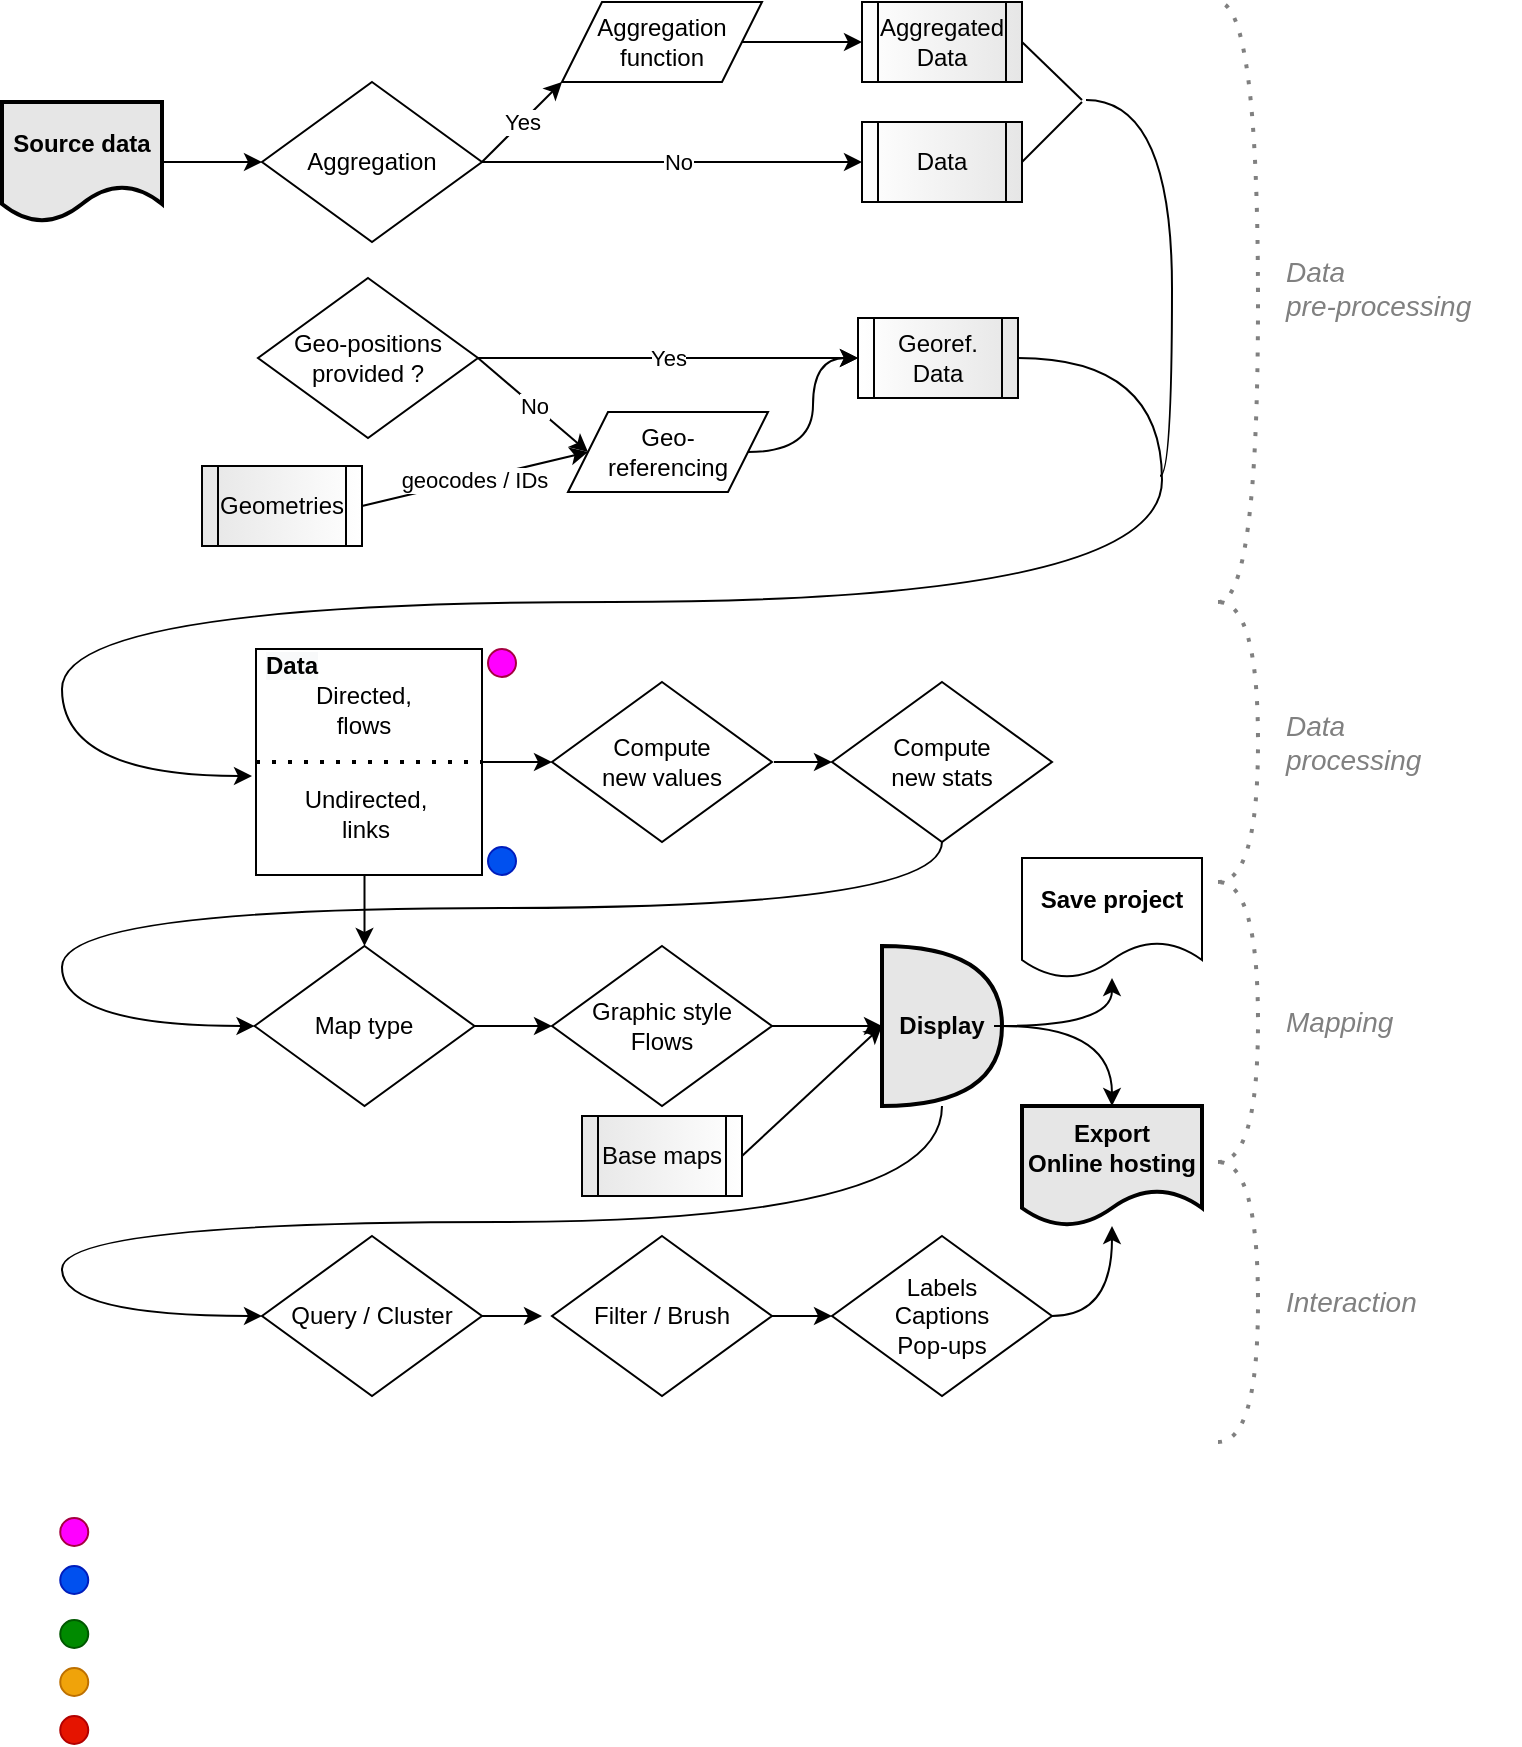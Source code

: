 <mxfile version="14.5.10" type="github">
  <diagram id="x_EGCtdsNAIoLuTjenAh" name="Page-1">
    <mxGraphModel dx="941" dy="605" grid="0" gridSize="10" guides="1" tooltips="1" connect="1" arrows="1" fold="1" page="1" pageScale="1" pageWidth="827" pageHeight="1169" math="0" shadow="0">
      <root>
        <mxCell id="0" />
        <mxCell id="FpdOjQ_UmzUaRlVC9WjG-2" value="Formes" style="" parent="0" />
        <mxCell id="WmJDCKHygcUtH_FTsqzf-33" value="" style="whiteSpace=wrap;html=1;aspect=fixed;strokeWidth=1;" vertex="1" parent="FpdOjQ_UmzUaRlVC9WjG-2">
          <mxGeometry x="147" y="343.5" width="113" height="113" as="geometry" />
        </mxCell>
        <mxCell id="FpdOjQ_UmzUaRlVC9WjG-3" value="Source data" style="shape=document;whiteSpace=wrap;html=1;boundedLbl=1;sketch=0;fillColor=#E6E6E6;fontStyle=1;strokeWidth=2;" parent="FpdOjQ_UmzUaRlVC9WjG-2" vertex="1">
          <mxGeometry x="20" y="70" width="80" height="60" as="geometry" />
        </mxCell>
        <mxCell id="FpdOjQ_UmzUaRlVC9WjG-4" value="Geo-positions provided ?" style="rhombus;whiteSpace=wrap;html=1;sketch=0;" parent="FpdOjQ_UmzUaRlVC9WjG-2" vertex="1">
          <mxGeometry x="148" y="158" width="110" height="80" as="geometry" />
        </mxCell>
        <mxCell id="FpdOjQ_UmzUaRlVC9WjG-5" value="Aggregation" style="rhombus;whiteSpace=wrap;html=1;sketch=0;" parent="FpdOjQ_UmzUaRlVC9WjG-2" vertex="1">
          <mxGeometry x="150" y="60" width="110" height="80" as="geometry" />
        </mxCell>
        <mxCell id="FpdOjQ_UmzUaRlVC9WjG-6" value="" style="endArrow=classic;html=1;entryX=0;entryY=0.5;entryDx=0;entryDy=0;" parent="FpdOjQ_UmzUaRlVC9WjG-2" source="FpdOjQ_UmzUaRlVC9WjG-3" target="FpdOjQ_UmzUaRlVC9WjG-5" edge="1">
          <mxGeometry width="50" height="50" relative="1" as="geometry">
            <mxPoint x="180" y="260" as="sourcePoint" />
            <mxPoint x="230" y="210" as="targetPoint" />
          </mxGeometry>
        </mxCell>
        <mxCell id="FpdOjQ_UmzUaRlVC9WjG-7" value="Aggregation function" style="shape=parallelogram;perimeter=parallelogramPerimeter;whiteSpace=wrap;html=1;fixedSize=1;sketch=0;" parent="FpdOjQ_UmzUaRlVC9WjG-2" vertex="1">
          <mxGeometry x="300" y="20" width="100" height="40" as="geometry" />
        </mxCell>
        <mxCell id="FpdOjQ_UmzUaRlVC9WjG-8" value="Yes" style="endArrow=classic;html=1;exitX=1;exitY=0.5;exitDx=0;exitDy=0;entryX=0;entryY=1;entryDx=0;entryDy=0;" parent="FpdOjQ_UmzUaRlVC9WjG-2" source="FpdOjQ_UmzUaRlVC9WjG-5" target="FpdOjQ_UmzUaRlVC9WjG-7" edge="1">
          <mxGeometry width="50" height="50" relative="1" as="geometry">
            <mxPoint x="290" y="180" as="sourcePoint" />
            <mxPoint x="340" y="130" as="targetPoint" />
          </mxGeometry>
        </mxCell>
        <mxCell id="FpdOjQ_UmzUaRlVC9WjG-9" value="" style="endArrow=classic;html=1;exitX=1;exitY=0.5;exitDx=0;exitDy=0;entryX=0;entryY=0.5;entryDx=0;entryDy=0;" parent="FpdOjQ_UmzUaRlVC9WjG-2" source="FpdOjQ_UmzUaRlVC9WjG-5" target="FpdOjQ_UmzUaRlVC9WjG-11" edge="1">
          <mxGeometry width="50" height="50" relative="1" as="geometry">
            <mxPoint x="290" y="180" as="sourcePoint" />
            <mxPoint x="340" y="130" as="targetPoint" />
          </mxGeometry>
        </mxCell>
        <mxCell id="FpdOjQ_UmzUaRlVC9WjG-13" value="No" style="edgeLabel;html=1;align=center;verticalAlign=middle;resizable=0;points=[];" parent="FpdOjQ_UmzUaRlVC9WjG-9" vertex="1" connectable="0">
          <mxGeometry x="0.027" relative="1" as="geometry">
            <mxPoint as="offset" />
          </mxGeometry>
        </mxCell>
        <mxCell id="FpdOjQ_UmzUaRlVC9WjG-10" value="Aggregated &lt;br&gt;Data" style="shape=process;whiteSpace=wrap;html=1;backgroundOutline=1;sketch=0;gradientDirection=east;gradientColor=#E6E6E6;" parent="FpdOjQ_UmzUaRlVC9WjG-2" vertex="1">
          <mxGeometry x="450" y="20" width="80" height="40" as="geometry" />
        </mxCell>
        <mxCell id="FpdOjQ_UmzUaRlVC9WjG-11" value="Data" style="shape=process;whiteSpace=wrap;html=1;backgroundOutline=1;sketch=0;gradientDirection=east;gradientColor=#E6E6E6;" parent="FpdOjQ_UmzUaRlVC9WjG-2" vertex="1">
          <mxGeometry x="450" y="80" width="80" height="40" as="geometry" />
        </mxCell>
        <mxCell id="FpdOjQ_UmzUaRlVC9WjG-12" value="" style="endArrow=classic;html=1;entryX=0;entryY=0.5;entryDx=0;entryDy=0;exitX=1;exitY=0.5;exitDx=0;exitDy=0;" parent="FpdOjQ_UmzUaRlVC9WjG-2" source="FpdOjQ_UmzUaRlVC9WjG-7" target="FpdOjQ_UmzUaRlVC9WjG-10" edge="1">
          <mxGeometry width="50" height="50" relative="1" as="geometry">
            <mxPoint x="290" y="180" as="sourcePoint" />
            <mxPoint x="340" y="130" as="targetPoint" />
          </mxGeometry>
        </mxCell>
        <mxCell id="FpdOjQ_UmzUaRlVC9WjG-17" value="" style="endArrow=none;html=1;exitX=1;exitY=0.5;exitDx=0;exitDy=0;" parent="FpdOjQ_UmzUaRlVC9WjG-2" source="FpdOjQ_UmzUaRlVC9WjG-10" edge="1">
          <mxGeometry width="50" height="50" relative="1" as="geometry">
            <mxPoint x="440" y="150" as="sourcePoint" />
            <mxPoint x="560" y="69" as="targetPoint" />
          </mxGeometry>
        </mxCell>
        <mxCell id="FpdOjQ_UmzUaRlVC9WjG-18" value="" style="endArrow=none;html=1;exitX=1;exitY=0.5;exitDx=0;exitDy=0;" parent="FpdOjQ_UmzUaRlVC9WjG-2" edge="1">
          <mxGeometry width="50" height="50" relative="1" as="geometry">
            <mxPoint x="530" y="100" as="sourcePoint" />
            <mxPoint x="560" y="70" as="targetPoint" />
          </mxGeometry>
        </mxCell>
        <mxCell id="FpdOjQ_UmzUaRlVC9WjG-64" style="edgeStyle=orthogonalEdgeStyle;curved=1;rounded=0;orthogonalLoop=1;jettySize=auto;html=1;exitX=1;exitY=0.5;exitDx=0;exitDy=0;entryX=0;entryY=0.5;entryDx=0;entryDy=0;fontColor=#808080;" parent="FpdOjQ_UmzUaRlVC9WjG-2" source="FpdOjQ_UmzUaRlVC9WjG-19" target="FpdOjQ_UmzUaRlVC9WjG-21" edge="1">
          <mxGeometry relative="1" as="geometry" />
        </mxCell>
        <mxCell id="FpdOjQ_UmzUaRlVC9WjG-19" value="Geo-&lt;br&gt;referencing" style="shape=parallelogram;perimeter=parallelogramPerimeter;whiteSpace=wrap;html=1;fixedSize=1;sketch=0;" parent="FpdOjQ_UmzUaRlVC9WjG-2" vertex="1">
          <mxGeometry x="303" y="225" width="100" height="40" as="geometry" />
        </mxCell>
        <mxCell id="FpdOjQ_UmzUaRlVC9WjG-20" value="Yes" style="endArrow=classic;html=1;exitX=1;exitY=0.5;exitDx=0;exitDy=0;entryX=0;entryY=0.5;entryDx=0;entryDy=0;" parent="FpdOjQ_UmzUaRlVC9WjG-2" source="FpdOjQ_UmzUaRlVC9WjG-4" target="FpdOjQ_UmzUaRlVC9WjG-21" edge="1">
          <mxGeometry width="50" height="50" relative="1" as="geometry">
            <mxPoint x="268" y="88" as="sourcePoint" />
            <mxPoint x="308" y="48" as="targetPoint" />
          </mxGeometry>
        </mxCell>
        <mxCell id="FpdOjQ_UmzUaRlVC9WjG-21" value="Georef.&lt;br&gt;Data" style="shape=process;whiteSpace=wrap;html=1;backgroundOutline=1;sketch=0;gradientDirection=east;gradientColor=#E6E6E6;" parent="FpdOjQ_UmzUaRlVC9WjG-2" vertex="1">
          <mxGeometry x="448" y="178" width="80" height="40" as="geometry" />
        </mxCell>
        <mxCell id="FpdOjQ_UmzUaRlVC9WjG-22" value="" style="endArrow=classic;html=1;entryX=0;entryY=0.5;entryDx=0;entryDy=0;" parent="FpdOjQ_UmzUaRlVC9WjG-2" target="FpdOjQ_UmzUaRlVC9WjG-19" edge="1">
          <mxGeometry width="50" height="50" relative="1" as="geometry">
            <mxPoint x="258" y="198" as="sourcePoint" />
            <mxPoint x="468" y="128" as="targetPoint" />
          </mxGeometry>
        </mxCell>
        <mxCell id="FpdOjQ_UmzUaRlVC9WjG-23" value="No" style="edgeLabel;html=1;align=center;verticalAlign=middle;resizable=0;points=[];" parent="FpdOjQ_UmzUaRlVC9WjG-22" vertex="1" connectable="0">
          <mxGeometry x="0.027" relative="1" as="geometry">
            <mxPoint as="offset" />
          </mxGeometry>
        </mxCell>
        <mxCell id="FpdOjQ_UmzUaRlVC9WjG-24" value="Geometries" style="shape=process;whiteSpace=wrap;html=1;backgroundOutline=1;sketch=0;gradientColor=#ffffff;fillColor=#E6E6E6;gradientDirection=east;" parent="FpdOjQ_UmzUaRlVC9WjG-2" vertex="1">
          <mxGeometry x="120" y="252" width="80" height="40" as="geometry" />
        </mxCell>
        <mxCell id="FpdOjQ_UmzUaRlVC9WjG-25" value="geocodes / IDs" style="endArrow=classic;html=1;exitX=1;exitY=0.5;exitDx=0;exitDy=0;entryX=0;entryY=0.5;entryDx=0;entryDy=0;" parent="FpdOjQ_UmzUaRlVC9WjG-2" source="FpdOjQ_UmzUaRlVC9WjG-24" target="FpdOjQ_UmzUaRlVC9WjG-19" edge="1">
          <mxGeometry width="50" height="50" relative="1" as="geometry">
            <mxPoint x="268" y="228" as="sourcePoint" />
            <mxPoint x="318" y="178" as="targetPoint" />
          </mxGeometry>
        </mxCell>
        <mxCell id="FpdOjQ_UmzUaRlVC9WjG-26" value="" style="endArrow=classic;html=1;edgeStyle=orthogonalEdgeStyle;curved=1;exitX=1;exitY=0.5;exitDx=0;exitDy=0;" parent="FpdOjQ_UmzUaRlVC9WjG-2" source="FpdOjQ_UmzUaRlVC9WjG-21" edge="1">
          <mxGeometry width="50" height="50" relative="1" as="geometry">
            <mxPoint x="532" y="222" as="sourcePoint" />
            <mxPoint x="145" y="407" as="targetPoint" />
            <Array as="points">
              <mxPoint x="600" y="198" />
              <mxPoint x="600" y="320" />
              <mxPoint x="50" y="320" />
              <mxPoint x="50" y="407" />
            </Array>
          </mxGeometry>
        </mxCell>
        <mxCell id="FpdOjQ_UmzUaRlVC9WjG-28" value="Compute&lt;br&gt;new values" style="rhombus;whiteSpace=wrap;html=1;sketch=0;" parent="FpdOjQ_UmzUaRlVC9WjG-2" vertex="1">
          <mxGeometry x="295" y="360" width="110" height="80" as="geometry" />
        </mxCell>
        <mxCell id="FpdOjQ_UmzUaRlVC9WjG-29" value="Compute&lt;br&gt;new stats" style="rhombus;whiteSpace=wrap;html=1;sketch=0;" parent="FpdOjQ_UmzUaRlVC9WjG-2" vertex="1">
          <mxGeometry x="435" y="360" width="110" height="80" as="geometry" />
        </mxCell>
        <mxCell id="FpdOjQ_UmzUaRlVC9WjG-30" value="" style="endArrow=classic;html=1;exitX=1;exitY=0.5;exitDx=0;exitDy=0;" parent="FpdOjQ_UmzUaRlVC9WjG-2" source="WmJDCKHygcUtH_FTsqzf-33" target="FpdOjQ_UmzUaRlVC9WjG-28" edge="1">
          <mxGeometry width="50" height="50" relative="1" as="geometry">
            <mxPoint x="260" y="402" as="sourcePoint" />
            <mxPoint x="390" y="250" as="targetPoint" />
          </mxGeometry>
        </mxCell>
        <mxCell id="FpdOjQ_UmzUaRlVC9WjG-31" value="" style="endArrow=classic;html=1;entryX=0;entryY=0.5;entryDx=0;entryDy=0;" parent="FpdOjQ_UmzUaRlVC9WjG-2" target="FpdOjQ_UmzUaRlVC9WjG-29" edge="1">
          <mxGeometry width="50" height="50" relative="1" as="geometry">
            <mxPoint x="406" y="400" as="sourcePoint" />
            <mxPoint x="430" y="400" as="targetPoint" />
          </mxGeometry>
        </mxCell>
        <mxCell id="FpdOjQ_UmzUaRlVC9WjG-32" value="" style="endArrow=classic;html=1;entryX=0;entryY=0.5;entryDx=0;entryDy=0;edgeStyle=orthogonalEdgeStyle;curved=1;" parent="FpdOjQ_UmzUaRlVC9WjG-2" target="FpdOjQ_UmzUaRlVC9WjG-33" edge="1">
          <mxGeometry width="50" height="50" relative="1" as="geometry">
            <mxPoint x="490" y="440" as="sourcePoint" />
            <mxPoint x="130" y="590.0" as="targetPoint" />
            <Array as="points">
              <mxPoint x="490" y="473" />
              <mxPoint x="50" y="473" />
              <mxPoint x="50" y="532" />
            </Array>
          </mxGeometry>
        </mxCell>
        <mxCell id="FpdOjQ_UmzUaRlVC9WjG-33" value="Map type" style="rhombus;whiteSpace=wrap;html=1;sketch=0;" parent="FpdOjQ_UmzUaRlVC9WjG-2" vertex="1">
          <mxGeometry x="146.25" y="492" width="110" height="80" as="geometry" />
        </mxCell>
        <mxCell id="FpdOjQ_UmzUaRlVC9WjG-34" value="Graphic style&lt;br&gt;Flows" style="rhombus;whiteSpace=wrap;html=1;sketch=0;" parent="FpdOjQ_UmzUaRlVC9WjG-2" vertex="1">
          <mxGeometry x="295" y="492" width="110" height="80" as="geometry" />
        </mxCell>
        <mxCell id="FpdOjQ_UmzUaRlVC9WjG-35" value="" style="endArrow=classic;html=1;entryX=0;entryY=0.5;entryDx=0;entryDy=0;exitX=1;exitY=0.5;exitDx=0;exitDy=0;" parent="FpdOjQ_UmzUaRlVC9WjG-2" target="FpdOjQ_UmzUaRlVC9WjG-34" edge="1" source="FpdOjQ_UmzUaRlVC9WjG-33">
          <mxGeometry width="50" height="50" relative="1" as="geometry">
            <mxPoint x="260" y="532.0" as="sourcePoint" />
            <mxPoint x="290" y="532.0" as="targetPoint" />
          </mxGeometry>
        </mxCell>
        <mxCell id="FpdOjQ_UmzUaRlVC9WjG-36" value="Display" style="shape=or;whiteSpace=wrap;html=1;sketch=0;fillColor=#E6E6E6;fontStyle=1;strokeWidth=2;" parent="FpdOjQ_UmzUaRlVC9WjG-2" vertex="1">
          <mxGeometry x="460" y="492" width="60" height="80" as="geometry" />
        </mxCell>
        <mxCell id="FpdOjQ_UmzUaRlVC9WjG-37" value="" style="endArrow=classic;html=1;exitX=1;exitY=0.5;exitDx=0;exitDy=0;entryX=0;entryY=0.5;entryDx=0;entryDy=0;entryPerimeter=0;" parent="FpdOjQ_UmzUaRlVC9WjG-2" source="FpdOjQ_UmzUaRlVC9WjG-34" target="FpdOjQ_UmzUaRlVC9WjG-36" edge="1">
          <mxGeometry width="50" height="50" relative="1" as="geometry">
            <mxPoint x="340" y="487" as="sourcePoint" />
            <mxPoint x="390" y="437" as="targetPoint" />
          </mxGeometry>
        </mxCell>
        <mxCell id="FpdOjQ_UmzUaRlVC9WjG-38" value="" style="endArrow=classic;html=1;exitX=1;exitY=0.5;exitDx=0;exitDy=0;entryX=0;entryY=0.5;entryDx=0;entryDy=0;entryPerimeter=0;" parent="FpdOjQ_UmzUaRlVC9WjG-2" source="FpdOjQ_UmzUaRlVC9WjG-39" target="FpdOjQ_UmzUaRlVC9WjG-36" edge="1">
          <mxGeometry width="50" height="50" relative="1" as="geometry">
            <mxPoint x="413" y="596.66" as="sourcePoint" />
            <mxPoint x="468" y="596.66" as="targetPoint" />
          </mxGeometry>
        </mxCell>
        <mxCell id="FpdOjQ_UmzUaRlVC9WjG-39" value="Base maps" style="shape=process;whiteSpace=wrap;html=1;backgroundOutline=1;sketch=0;gradientDirection=west;gradientColor=#E6E6E6;" parent="FpdOjQ_UmzUaRlVC9WjG-2" vertex="1">
          <mxGeometry x="310" y="577" width="80" height="40" as="geometry" />
        </mxCell>
        <mxCell id="FpdOjQ_UmzUaRlVC9WjG-40" value="" style="endArrow=classic;html=1;entryX=0;entryY=0.5;entryDx=0;entryDy=0;edgeStyle=orthogonalEdgeStyle;curved=1;" parent="FpdOjQ_UmzUaRlVC9WjG-2" source="FpdOjQ_UmzUaRlVC9WjG-36" target="FpdOjQ_UmzUaRlVC9WjG-41" edge="1">
          <mxGeometry width="50" height="50" relative="1" as="geometry">
            <mxPoint x="490" y="585.0" as="sourcePoint" />
            <mxPoint x="150" y="690.0" as="targetPoint" />
            <Array as="points">
              <mxPoint x="490" y="630" />
              <mxPoint x="50" y="630" />
              <mxPoint x="50" y="677" />
            </Array>
          </mxGeometry>
        </mxCell>
        <mxCell id="FpdOjQ_UmzUaRlVC9WjG-41" value="Query / Cluster" style="rhombus;whiteSpace=wrap;html=1;sketch=0;" parent="FpdOjQ_UmzUaRlVC9WjG-2" vertex="1">
          <mxGeometry x="150" y="637" width="110" height="80" as="geometry" />
        </mxCell>
        <mxCell id="FpdOjQ_UmzUaRlVC9WjG-42" value="Filter / Brush" style="rhombus;whiteSpace=wrap;html=1;sketch=0;" parent="FpdOjQ_UmzUaRlVC9WjG-2" vertex="1">
          <mxGeometry x="295" y="637" width="110" height="80" as="geometry" />
        </mxCell>
        <mxCell id="FpdOjQ_UmzUaRlVC9WjG-43" value="" style="endArrow=classic;html=1;" parent="FpdOjQ_UmzUaRlVC9WjG-2" edge="1">
          <mxGeometry width="50" height="50" relative="1" as="geometry">
            <mxPoint x="260" y="677.0" as="sourcePoint" />
            <mxPoint x="290" y="677.0" as="targetPoint" />
          </mxGeometry>
        </mxCell>
        <mxCell id="FpdOjQ_UmzUaRlVC9WjG-47" value="Labels&lt;br&gt;Captions&lt;br&gt;Pop-ups" style="rhombus;whiteSpace=wrap;html=1;sketch=0;" parent="FpdOjQ_UmzUaRlVC9WjG-2" vertex="1">
          <mxGeometry x="435" y="637" width="110" height="80" as="geometry" />
        </mxCell>
        <mxCell id="FpdOjQ_UmzUaRlVC9WjG-48" value="" style="endArrow=classic;html=1;exitX=1;exitY=0.5;exitDx=0;exitDy=0;" parent="FpdOjQ_UmzUaRlVC9WjG-2" source="FpdOjQ_UmzUaRlVC9WjG-42" target="FpdOjQ_UmzUaRlVC9WjG-47" edge="1">
          <mxGeometry width="50" height="50" relative="1" as="geometry">
            <mxPoint x="405" y="637.0" as="sourcePoint" />
            <mxPoint x="460" y="637.0" as="targetPoint" />
          </mxGeometry>
        </mxCell>
        <mxCell id="FpdOjQ_UmzUaRlVC9WjG-50" value="" style="endArrow=classic;html=1;entryX=0.5;entryY=0;entryDx=0;entryDy=0;edgeStyle=orthogonalEdgeStyle;curved=1;" parent="FpdOjQ_UmzUaRlVC9WjG-2" source="FpdOjQ_UmzUaRlVC9WjG-36" target="FpdOjQ_UmzUaRlVC9WjG-49" edge="1">
          <mxGeometry width="50" height="50" relative="1" as="geometry">
            <mxPoint x="470" y="617" as="sourcePoint" />
            <mxPoint x="520" y="567" as="targetPoint" />
          </mxGeometry>
        </mxCell>
        <mxCell id="FpdOjQ_UmzUaRlVC9WjG-51" value="" style="endArrow=classic;html=1;edgeStyle=orthogonalEdgeStyle;curved=1;exitX=1;exitY=0.5;exitDx=0;exitDy=0;" parent="FpdOjQ_UmzUaRlVC9WjG-2" source="FpdOjQ_UmzUaRlVC9WjG-47" target="FpdOjQ_UmzUaRlVC9WjG-49" edge="1">
          <mxGeometry width="50" height="50" relative="1" as="geometry">
            <mxPoint x="530" y="542.0" as="sourcePoint" />
            <mxPoint x="635" y="582.0" as="targetPoint" />
          </mxGeometry>
        </mxCell>
        <mxCell id="FpdOjQ_UmzUaRlVC9WjG-52" value="" style="endArrow=none;dashed=1;html=1;dashPattern=1 3;strokeWidth=2;edgeStyle=orthogonalEdgeStyle;curved=1;fontColor=#808080;strokeColor=#808080;" parent="FpdOjQ_UmzUaRlVC9WjG-2" edge="1">
          <mxGeometry width="50" height="50" relative="1" as="geometry">
            <mxPoint x="628" y="320" as="sourcePoint" />
            <mxPoint x="628" y="20" as="targetPoint" />
            <Array as="points">
              <mxPoint x="648" y="320" />
              <mxPoint x="648" y="20" />
            </Array>
          </mxGeometry>
        </mxCell>
        <mxCell id="FpdOjQ_UmzUaRlVC9WjG-54" value="Data&lt;br&gt;pre-processing" style="text;html=1;strokeColor=none;align=left;verticalAlign=middle;whiteSpace=wrap;rounded=0;sketch=0;fontColor=#808080;fontStyle=2;fontSize=14;" parent="FpdOjQ_UmzUaRlVC9WjG-2" vertex="1">
          <mxGeometry x="660" y="153" width="109" height="20" as="geometry" />
        </mxCell>
        <mxCell id="FpdOjQ_UmzUaRlVC9WjG-55" value="" style="endArrow=none;dashed=1;html=1;dashPattern=1 3;strokeWidth=2;edgeStyle=orthogonalEdgeStyle;curved=1;fontColor=#808080;strokeColor=#808080;" parent="FpdOjQ_UmzUaRlVC9WjG-2" edge="1">
          <mxGeometry width="50" height="50" relative="1" as="geometry">
            <mxPoint x="628" y="460" as="sourcePoint" />
            <mxPoint x="628" y="320" as="targetPoint" />
            <Array as="points">
              <mxPoint x="648" y="460" />
              <mxPoint x="648" y="320" />
            </Array>
          </mxGeometry>
        </mxCell>
        <mxCell id="FpdOjQ_UmzUaRlVC9WjG-56" value="Data&lt;br&gt;processing" style="text;html=1;strokeColor=none;align=left;verticalAlign=middle;whiteSpace=wrap;rounded=0;sketch=0;fontColor=#808080;fontStyle=2;fontSize=14;" parent="FpdOjQ_UmzUaRlVC9WjG-2" vertex="1">
          <mxGeometry x="660" y="380" width="119" height="20" as="geometry" />
        </mxCell>
        <mxCell id="FpdOjQ_UmzUaRlVC9WjG-58" value="Mapping" style="text;html=1;strokeColor=none;align=left;verticalAlign=middle;whiteSpace=wrap;rounded=0;sketch=0;fontColor=#808080;fontStyle=2;fontSize=14;" parent="FpdOjQ_UmzUaRlVC9WjG-2" vertex="1">
          <mxGeometry x="660" y="520" width="100" height="20" as="geometry" />
        </mxCell>
        <mxCell id="FpdOjQ_UmzUaRlVC9WjG-49" value="Export&lt;br&gt;Online hosting" style="shape=document;whiteSpace=wrap;html=1;boundedLbl=1;sketch=0;fillColor=#E6E6E6;fontStyle=1;strokeWidth=2;" parent="FpdOjQ_UmzUaRlVC9WjG-2" vertex="1">
          <mxGeometry x="530" y="572" width="90" height="60" as="geometry" />
        </mxCell>
        <mxCell id="FpdOjQ_UmzUaRlVC9WjG-61" value="" style="endArrow=none;dashed=1;html=1;dashPattern=1 3;strokeWidth=2;edgeStyle=orthogonalEdgeStyle;curved=1;fontColor=#808080;strokeColor=#808080;" parent="FpdOjQ_UmzUaRlVC9WjG-2" edge="1">
          <mxGeometry width="50" height="50" relative="1" as="geometry">
            <mxPoint x="628" y="600" as="sourcePoint" />
            <mxPoint x="628" y="460" as="targetPoint" />
            <Array as="points">
              <mxPoint x="648" y="600" />
              <mxPoint x="648" y="460" />
            </Array>
          </mxGeometry>
        </mxCell>
        <mxCell id="FpdOjQ_UmzUaRlVC9WjG-62" value="Interaction" style="text;html=1;strokeColor=none;align=left;verticalAlign=middle;whiteSpace=wrap;rounded=0;sketch=0;fontColor=#808080;fontStyle=2;fontSize=14;" parent="FpdOjQ_UmzUaRlVC9WjG-2" vertex="1">
          <mxGeometry x="660" y="660" width="100" height="20" as="geometry" />
        </mxCell>
        <mxCell id="FpdOjQ_UmzUaRlVC9WjG-63" value="" style="endArrow=none;dashed=1;html=1;dashPattern=1 3;strokeWidth=2;edgeStyle=orthogonalEdgeStyle;curved=1;fontColor=#808080;strokeColor=#808080;" parent="FpdOjQ_UmzUaRlVC9WjG-2" edge="1">
          <mxGeometry width="50" height="50" relative="1" as="geometry">
            <mxPoint x="628" y="740" as="sourcePoint" />
            <mxPoint x="628" y="600" as="targetPoint" />
            <Array as="points">
              <mxPoint x="648" y="740" />
              <mxPoint x="648" y="600" />
            </Array>
          </mxGeometry>
        </mxCell>
        <mxCell id="WmJDCKHygcUtH_FTsqzf-0" value="" style="endArrow=classic;html=1;entryX=0.5;entryY=0;entryDx=0;entryDy=0;exitX=0.48;exitY=0.997;exitDx=0;exitDy=0;exitPerimeter=0;" edge="1" parent="FpdOjQ_UmzUaRlVC9WjG-2" source="WmJDCKHygcUtH_FTsqzf-33" target="FpdOjQ_UmzUaRlVC9WjG-33">
          <mxGeometry width="50" height="50" relative="1" as="geometry">
            <mxPoint x="201" y="459" as="sourcePoint" />
            <mxPoint x="416" y="354" as="targetPoint" />
          </mxGeometry>
        </mxCell>
        <mxCell id="WmJDCKHygcUtH_FTsqzf-13" value="" style="ellipse;whiteSpace=wrap;html=1;aspect=fixed;strokeColor=#A50040;fontColor=#ffffff;fillColor=#FF00FF;" vertex="1" parent="FpdOjQ_UmzUaRlVC9WjG-2">
          <mxGeometry x="49.12" y="778" width="14" height="14" as="geometry" />
        </mxCell>
        <mxCell id="WmJDCKHygcUtH_FTsqzf-14" value="" style="ellipse;whiteSpace=wrap;html=1;aspect=fixed;fillColor=#0050ef;strokeColor=#001DBC;fontColor=#ffffff;" vertex="1" parent="FpdOjQ_UmzUaRlVC9WjG-2">
          <mxGeometry x="49.12" y="802" width="14" height="14" as="geometry" />
        </mxCell>
        <mxCell id="WmJDCKHygcUtH_FTsqzf-17" value="" style="ellipse;whiteSpace=wrap;html=1;aspect=fixed;fillColor=#008a00;strokeColor=#005700;fontColor=#ffffff;" vertex="1" parent="FpdOjQ_UmzUaRlVC9WjG-2">
          <mxGeometry x="49.12" y="829" width="14" height="14" as="geometry" />
        </mxCell>
        <mxCell id="WmJDCKHygcUtH_FTsqzf-19" value="" style="ellipse;whiteSpace=wrap;html=1;aspect=fixed;fillColor=#f0a30a;strokeColor=#BD7000;fontColor=#ffffff;" vertex="1" parent="FpdOjQ_UmzUaRlVC9WjG-2">
          <mxGeometry x="49.12" y="853" width="14" height="14" as="geometry" />
        </mxCell>
        <mxCell id="WmJDCKHygcUtH_FTsqzf-20" value="" style="ellipse;whiteSpace=wrap;html=1;aspect=fixed;fillColor=#e51400;strokeColor=#B20000;fontColor=#ffffff;" vertex="1" parent="FpdOjQ_UmzUaRlVC9WjG-2">
          <mxGeometry x="49.12" y="877" width="14" height="14" as="geometry" />
        </mxCell>
        <mxCell id="WmJDCKHygcUtH_FTsqzf-21" value="Save project" style="shape=document;whiteSpace=wrap;html=1;boundedLbl=1;sketch=0;fontStyle=1;strokeWidth=1;" vertex="1" parent="FpdOjQ_UmzUaRlVC9WjG-2">
          <mxGeometry x="530" y="448" width="90" height="60" as="geometry" />
        </mxCell>
        <mxCell id="WmJDCKHygcUtH_FTsqzf-22" value="" style="endArrow=classic;html=1;edgeStyle=orthogonalEdgeStyle;curved=1;" edge="1" parent="FpdOjQ_UmzUaRlVC9WjG-2" target="WmJDCKHygcUtH_FTsqzf-21">
          <mxGeometry width="50" height="50" relative="1" as="geometry">
            <mxPoint x="516" y="532" as="sourcePoint" />
            <mxPoint x="571" y="572" as="targetPoint" />
          </mxGeometry>
        </mxCell>
        <mxCell id="WmJDCKHygcUtH_FTsqzf-34" value="&lt;span style=&quot;color: rgb(0 , 0 , 0) ; font-family: &amp;#34;helvetica&amp;#34; ; font-size: 12px ; font-style: normal ; font-weight: 700 ; letter-spacing: normal ; text-align: center ; text-indent: 0px ; text-transform: none ; word-spacing: 0px ; background-color: rgb(248 , 249 , 250) ; display: inline ; float: none&quot;&gt;Data&lt;/span&gt;" style="text;whiteSpace=wrap;html=1;" vertex="1" parent="FpdOjQ_UmzUaRlVC9WjG-2">
          <mxGeometry x="150.25" y="338" width="72" height="28" as="geometry" />
        </mxCell>
        <mxCell id="WmJDCKHygcUtH_FTsqzf-35" value="" style="endArrow=none;dashed=1;html=1;dashPattern=1 3;strokeWidth=2;exitX=0;exitY=0.5;exitDx=0;exitDy=0;entryX=1;entryY=0.5;entryDx=0;entryDy=0;" edge="1" parent="FpdOjQ_UmzUaRlVC9WjG-2" source="WmJDCKHygcUtH_FTsqzf-33" target="WmJDCKHygcUtH_FTsqzf-33">
          <mxGeometry width="50" height="50" relative="1" as="geometry">
            <mxPoint x="280" y="447" as="sourcePoint" />
            <mxPoint x="330" y="397" as="targetPoint" />
          </mxGeometry>
        </mxCell>
        <mxCell id="WmJDCKHygcUtH_FTsqzf-36" value="Directed, flows" style="text;html=1;strokeColor=none;fillColor=none;align=center;verticalAlign=middle;whiteSpace=wrap;rounded=0;dashed=1;" vertex="1" parent="FpdOjQ_UmzUaRlVC9WjG-2">
          <mxGeometry x="181.25" y="364" width="40" height="20" as="geometry" />
        </mxCell>
        <mxCell id="WmJDCKHygcUtH_FTsqzf-37" value="Undirected, links" style="text;html=1;strokeColor=none;fillColor=none;align=center;verticalAlign=middle;whiteSpace=wrap;rounded=0;dashed=1;" vertex="1" parent="FpdOjQ_UmzUaRlVC9WjG-2">
          <mxGeometry x="182.25" y="416" width="40" height="20" as="geometry" />
        </mxCell>
        <mxCell id="WmJDCKHygcUtH_FTsqzf-38" value="" style="ellipse;whiteSpace=wrap;html=1;aspect=fixed;strokeColor=#A50040;fontColor=#ffffff;fillColor=#FF00FF;" vertex="1" parent="FpdOjQ_UmzUaRlVC9WjG-2">
          <mxGeometry x="263" y="343.5" width="14" height="14" as="geometry" />
        </mxCell>
        <mxCell id="WmJDCKHygcUtH_FTsqzf-39" value="" style="ellipse;whiteSpace=wrap;html=1;aspect=fixed;fillColor=#0050ef;strokeColor=#001DBC;fontColor=#ffffff;" vertex="1" parent="FpdOjQ_UmzUaRlVC9WjG-2">
          <mxGeometry x="263" y="442.5" width="14" height="14" as="geometry" />
        </mxCell>
        <mxCell id="WmJDCKHygcUtH_FTsqzf-41" value="" style="endArrow=none;html=1;edgeStyle=orthogonalEdgeStyle;curved=1;" edge="1" parent="FpdOjQ_UmzUaRlVC9WjG-2">
          <mxGeometry width="50" height="50" relative="1" as="geometry">
            <mxPoint x="599" y="257" as="sourcePoint" />
            <mxPoint x="562" y="69" as="targetPoint" />
            <Array as="points">
              <mxPoint x="605" y="257" />
              <mxPoint x="605" y="69" />
            </Array>
          </mxGeometry>
        </mxCell>
      </root>
    </mxGraphModel>
  </diagram>
</mxfile>
